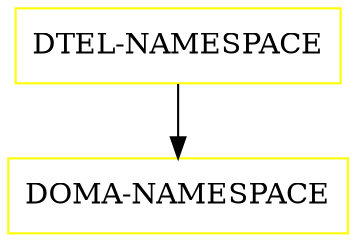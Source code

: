 digraph G {
  "DTEL-NAMESPACE" [shape=box,color=yellow];
  "DOMA-NAMESPACE" [shape=box,color=yellow,URL="./DOMA_NAMESPACE.html"];
  "DTEL-NAMESPACE" -> "DOMA-NAMESPACE";
}
